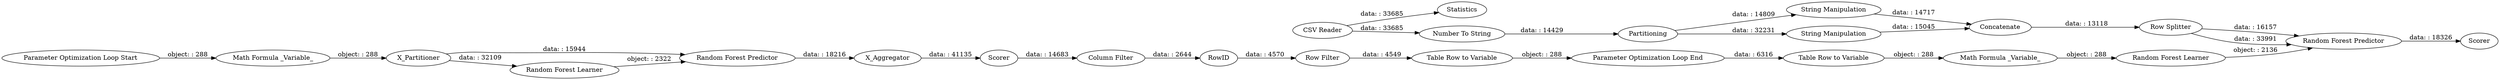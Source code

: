 digraph {
	"969080349533941156_271" [label="Parameter Optimization Loop End"]
	"969080349533941156_267" [label="Table Row to Variable"]
	"969080349533941156_431" [label="Random Forest Learner"]
	"-2029657220352603380_166" [label="Table Row to Variable"]
	"-2029657220352603380_148" [label=Scorer]
	"-2029657220352603380_168" [label=RowID]
	"969080349533941156_269" [label=X_Partitioner]
	"-7797734177628625829_6" [label="String Manipulation"]
	"-2029657220352603380_167" [label="Row Filter"]
	"969080349533941156_272" [label="Math Formula _Variable_"]
	"969080349533941156_97" [label="Parameter Optimization Loop Start"]
	"969080349533941156_270" [label=X_Aggregator]
	"-4370077018299449044_1" [label="CSV Reader"]
	"969080349533941156_432" [label="Random Forest Predictor"]
	"-7797734177628625829_7" [label=Concatenate]
	"969080349533941156_98" [label="Math Formula _Variable_"]
	"-4370077018299449044_429" [label=Statistics]
	"-2029657220352603380_169" [label="Column Filter"]
	"969080349533941156_430" [label="Random Forest Predictor"]
	"-4370077018299449044_148" [label=Scorer]
	"-7797734177628625829_2" [label=Partitioning]
	"-4370077018299449044_425" [label="Row Splitter"]
	"-7797734177628625829_8" [label="Number To String"]
	"969080349533941156_429" [label="Random Forest Learner"]
	"-7797734177628625829_3" [label="String Manipulation"]
	"969080349533941156_432" -> "-4370077018299449044_148" [label="data: : 18326"]
	"969080349533941156_272" -> "969080349533941156_431" [label="object: : 288"]
	"969080349533941156_430" -> "969080349533941156_270" [label="data: : 18216"]
	"969080349533941156_269" -> "969080349533941156_429" [label="data: : 32109"]
	"969080349533941156_429" -> "969080349533941156_430" [label="object: : 2322"]
	"-2029657220352603380_166" -> "969080349533941156_271" [label="object: : 288"]
	"-2029657220352603380_167" -> "-2029657220352603380_166" [label="data: : 4549"]
	"969080349533941156_98" -> "969080349533941156_269" [label="object: : 288"]
	"969080349533941156_270" -> "-2029657220352603380_148" [label="data: : 41135"]
	"-7797734177628625829_2" -> "-7797734177628625829_3" [label="data: : 32231"]
	"969080349533941156_267" -> "969080349533941156_272" [label="object: : 288"]
	"-7797734177628625829_7" -> "-4370077018299449044_425" [label="data: : 13118"]
	"969080349533941156_97" -> "969080349533941156_98" [label="object: : 288"]
	"-7797734177628625829_3" -> "-7797734177628625829_7" [label="data: : 15045"]
	"-7797734177628625829_8" -> "-7797734177628625829_2" [label="data: : 14429"]
	"969080349533941156_269" -> "969080349533941156_430" [label="data: : 15944"]
	"-2029657220352603380_168" -> "-2029657220352603380_167" [label="data: : 4570"]
	"-4370077018299449044_425" -> "969080349533941156_432" [label="data: : 16157"]
	"-7797734177628625829_2" -> "-7797734177628625829_6" [label="data: : 14809"]
	"-4370077018299449044_425" -> "969080349533941156_432" [label="data: : 33991"]
	"969080349533941156_431" -> "969080349533941156_432" [label="object: : 2136"]
	"-4370077018299449044_1" -> "-7797734177628625829_8" [label="data: : 33685"]
	"-7797734177628625829_6" -> "-7797734177628625829_7" [label="data: : 14717"]
	"-2029657220352603380_148" -> "-2029657220352603380_169" [label="data: : 14683"]
	"969080349533941156_271" -> "969080349533941156_267" [label="data: : 6316"]
	"-2029657220352603380_169" -> "-2029657220352603380_168" [label="data: : 2644"]
	"-4370077018299449044_1" -> "-4370077018299449044_429" [label="data: : 33685"]
	rankdir=LR
}
